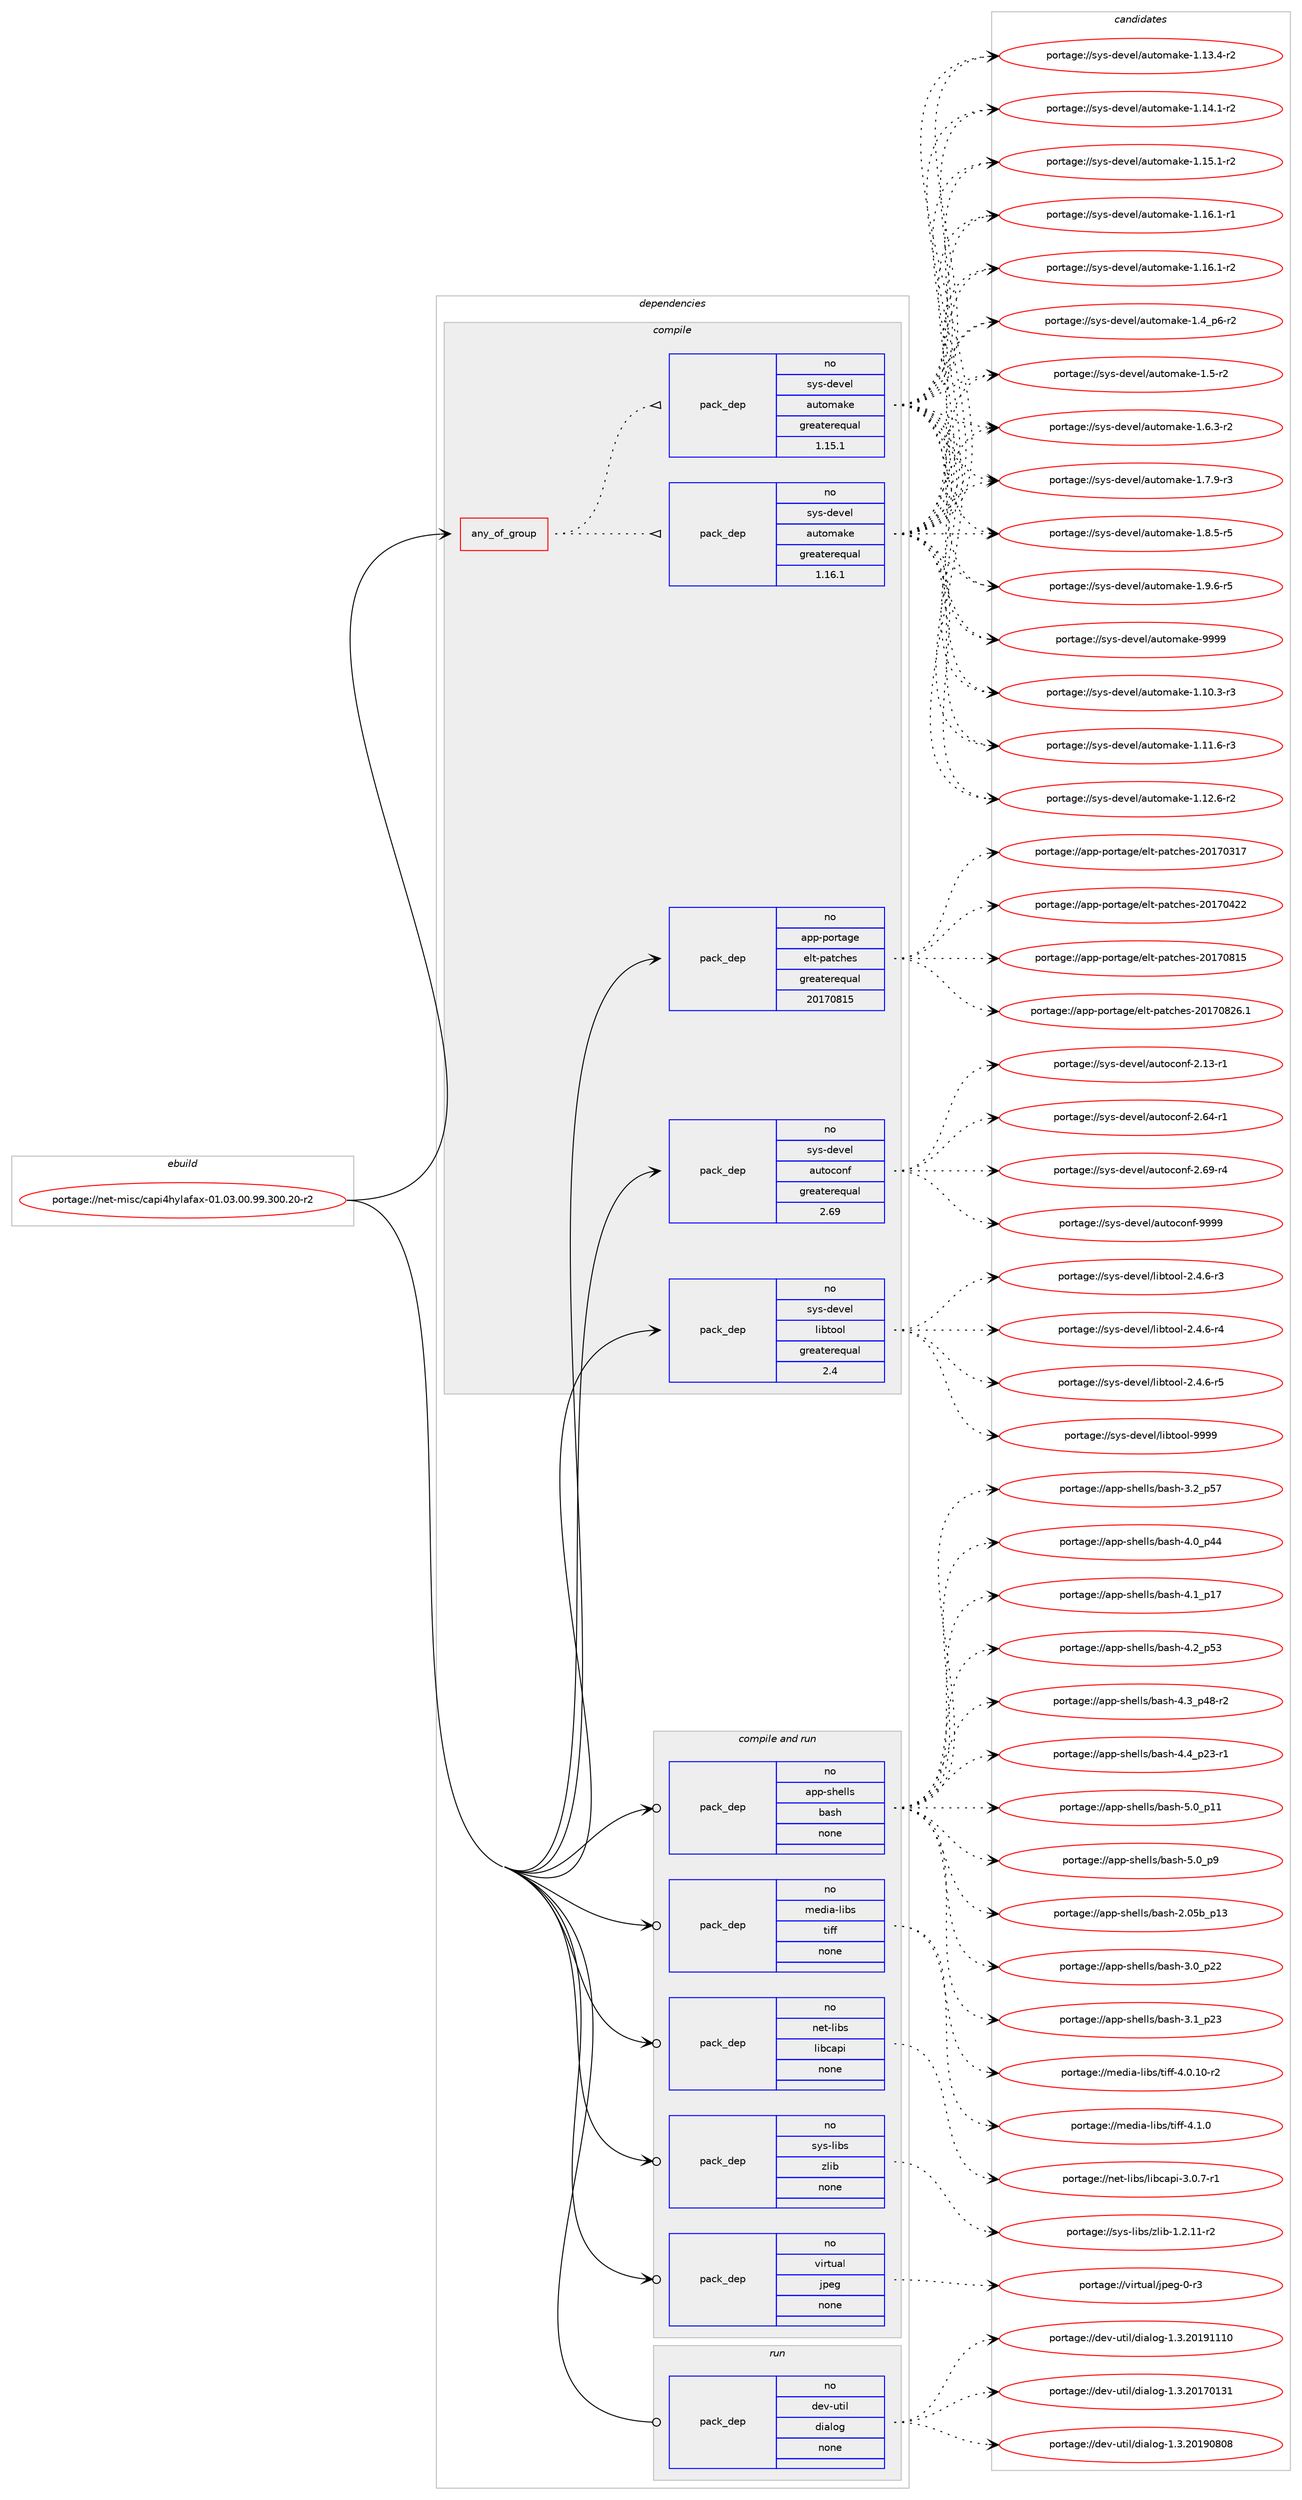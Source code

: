 digraph prolog {

# *************
# Graph options
# *************

newrank=true;
concentrate=true;
compound=true;
graph [rankdir=LR,fontname=Helvetica,fontsize=10,ranksep=1.5];#, ranksep=2.5, nodesep=0.2];
edge  [arrowhead=vee];
node  [fontname=Helvetica,fontsize=10];

# **********
# The ebuild
# **********

subgraph cluster_leftcol {
color=gray;
rank=same;
label=<<i>ebuild</i>>;
id [label="portage://net-misc/capi4hylafax-01.03.00.99.300.20-r2", color=red, width=4, href="../net-misc/capi4hylafax-01.03.00.99.300.20-r2.svg"];
}

# ****************
# The dependencies
# ****************

subgraph cluster_midcol {
color=gray;
label=<<i>dependencies</i>>;
subgraph cluster_compile {
fillcolor="#eeeeee";
style=filled;
label=<<i>compile</i>>;
subgraph any5929 {
dependency364425 [label=<<TABLE BORDER="0" CELLBORDER="1" CELLSPACING="0" CELLPADDING="4"><TR><TD CELLPADDING="10">any_of_group</TD></TR></TABLE>>, shape=none, color=red];subgraph pack267106 {
dependency364426 [label=<<TABLE BORDER="0" CELLBORDER="1" CELLSPACING="0" CELLPADDING="4" WIDTH="220"><TR><TD ROWSPAN="6" CELLPADDING="30">pack_dep</TD></TR><TR><TD WIDTH="110">no</TD></TR><TR><TD>sys-devel</TD></TR><TR><TD>automake</TD></TR><TR><TD>greaterequal</TD></TR><TR><TD>1.16.1</TD></TR></TABLE>>, shape=none, color=blue];
}
dependency364425:e -> dependency364426:w [weight=20,style="dotted",arrowhead="oinv"];
subgraph pack267107 {
dependency364427 [label=<<TABLE BORDER="0" CELLBORDER="1" CELLSPACING="0" CELLPADDING="4" WIDTH="220"><TR><TD ROWSPAN="6" CELLPADDING="30">pack_dep</TD></TR><TR><TD WIDTH="110">no</TD></TR><TR><TD>sys-devel</TD></TR><TR><TD>automake</TD></TR><TR><TD>greaterequal</TD></TR><TR><TD>1.15.1</TD></TR></TABLE>>, shape=none, color=blue];
}
dependency364425:e -> dependency364427:w [weight=20,style="dotted",arrowhead="oinv"];
}
id:e -> dependency364425:w [weight=20,style="solid",arrowhead="vee"];
subgraph pack267108 {
dependency364428 [label=<<TABLE BORDER="0" CELLBORDER="1" CELLSPACING="0" CELLPADDING="4" WIDTH="220"><TR><TD ROWSPAN="6" CELLPADDING="30">pack_dep</TD></TR><TR><TD WIDTH="110">no</TD></TR><TR><TD>app-portage</TD></TR><TR><TD>elt-patches</TD></TR><TR><TD>greaterequal</TD></TR><TR><TD>20170815</TD></TR></TABLE>>, shape=none, color=blue];
}
id:e -> dependency364428:w [weight=20,style="solid",arrowhead="vee"];
subgraph pack267109 {
dependency364429 [label=<<TABLE BORDER="0" CELLBORDER="1" CELLSPACING="0" CELLPADDING="4" WIDTH="220"><TR><TD ROWSPAN="6" CELLPADDING="30">pack_dep</TD></TR><TR><TD WIDTH="110">no</TD></TR><TR><TD>sys-devel</TD></TR><TR><TD>autoconf</TD></TR><TR><TD>greaterequal</TD></TR><TR><TD>2.69</TD></TR></TABLE>>, shape=none, color=blue];
}
id:e -> dependency364429:w [weight=20,style="solid",arrowhead="vee"];
subgraph pack267110 {
dependency364430 [label=<<TABLE BORDER="0" CELLBORDER="1" CELLSPACING="0" CELLPADDING="4" WIDTH="220"><TR><TD ROWSPAN="6" CELLPADDING="30">pack_dep</TD></TR><TR><TD WIDTH="110">no</TD></TR><TR><TD>sys-devel</TD></TR><TR><TD>libtool</TD></TR><TR><TD>greaterequal</TD></TR><TR><TD>2.4</TD></TR></TABLE>>, shape=none, color=blue];
}
id:e -> dependency364430:w [weight=20,style="solid",arrowhead="vee"];
}
subgraph cluster_compileandrun {
fillcolor="#eeeeee";
style=filled;
label=<<i>compile and run</i>>;
subgraph pack267111 {
dependency364431 [label=<<TABLE BORDER="0" CELLBORDER="1" CELLSPACING="0" CELLPADDING="4" WIDTH="220"><TR><TD ROWSPAN="6" CELLPADDING="30">pack_dep</TD></TR><TR><TD WIDTH="110">no</TD></TR><TR><TD>app-shells</TD></TR><TR><TD>bash</TD></TR><TR><TD>none</TD></TR><TR><TD></TD></TR></TABLE>>, shape=none, color=blue];
}
id:e -> dependency364431:w [weight=20,style="solid",arrowhead="odotvee"];
subgraph pack267112 {
dependency364432 [label=<<TABLE BORDER="0" CELLBORDER="1" CELLSPACING="0" CELLPADDING="4" WIDTH="220"><TR><TD ROWSPAN="6" CELLPADDING="30">pack_dep</TD></TR><TR><TD WIDTH="110">no</TD></TR><TR><TD>media-libs</TD></TR><TR><TD>tiff</TD></TR><TR><TD>none</TD></TR><TR><TD></TD></TR></TABLE>>, shape=none, color=blue];
}
id:e -> dependency364432:w [weight=20,style="solid",arrowhead="odotvee"];
subgraph pack267113 {
dependency364433 [label=<<TABLE BORDER="0" CELLBORDER="1" CELLSPACING="0" CELLPADDING="4" WIDTH="220"><TR><TD ROWSPAN="6" CELLPADDING="30">pack_dep</TD></TR><TR><TD WIDTH="110">no</TD></TR><TR><TD>net-libs</TD></TR><TR><TD>libcapi</TD></TR><TR><TD>none</TD></TR><TR><TD></TD></TR></TABLE>>, shape=none, color=blue];
}
id:e -> dependency364433:w [weight=20,style="solid",arrowhead="odotvee"];
subgraph pack267114 {
dependency364434 [label=<<TABLE BORDER="0" CELLBORDER="1" CELLSPACING="0" CELLPADDING="4" WIDTH="220"><TR><TD ROWSPAN="6" CELLPADDING="30">pack_dep</TD></TR><TR><TD WIDTH="110">no</TD></TR><TR><TD>sys-libs</TD></TR><TR><TD>zlib</TD></TR><TR><TD>none</TD></TR><TR><TD></TD></TR></TABLE>>, shape=none, color=blue];
}
id:e -> dependency364434:w [weight=20,style="solid",arrowhead="odotvee"];
subgraph pack267115 {
dependency364435 [label=<<TABLE BORDER="0" CELLBORDER="1" CELLSPACING="0" CELLPADDING="4" WIDTH="220"><TR><TD ROWSPAN="6" CELLPADDING="30">pack_dep</TD></TR><TR><TD WIDTH="110">no</TD></TR><TR><TD>virtual</TD></TR><TR><TD>jpeg</TD></TR><TR><TD>none</TD></TR><TR><TD></TD></TR></TABLE>>, shape=none, color=blue];
}
id:e -> dependency364435:w [weight=20,style="solid",arrowhead="odotvee"];
}
subgraph cluster_run {
fillcolor="#eeeeee";
style=filled;
label=<<i>run</i>>;
subgraph pack267116 {
dependency364436 [label=<<TABLE BORDER="0" CELLBORDER="1" CELLSPACING="0" CELLPADDING="4" WIDTH="220"><TR><TD ROWSPAN="6" CELLPADDING="30">pack_dep</TD></TR><TR><TD WIDTH="110">no</TD></TR><TR><TD>dev-util</TD></TR><TR><TD>dialog</TD></TR><TR><TD>none</TD></TR><TR><TD></TD></TR></TABLE>>, shape=none, color=blue];
}
id:e -> dependency364436:w [weight=20,style="solid",arrowhead="odot"];
}
}

# **************
# The candidates
# **************

subgraph cluster_choices {
rank=same;
color=gray;
label=<<i>candidates</i>>;

subgraph choice267106 {
color=black;
nodesep=1;
choiceportage11512111545100101118101108479711711611110997107101454946494846514511451 [label="portage://sys-devel/automake-1.10.3-r3", color=red, width=4,href="../sys-devel/automake-1.10.3-r3.svg"];
choiceportage11512111545100101118101108479711711611110997107101454946494946544511451 [label="portage://sys-devel/automake-1.11.6-r3", color=red, width=4,href="../sys-devel/automake-1.11.6-r3.svg"];
choiceportage11512111545100101118101108479711711611110997107101454946495046544511450 [label="portage://sys-devel/automake-1.12.6-r2", color=red, width=4,href="../sys-devel/automake-1.12.6-r2.svg"];
choiceportage11512111545100101118101108479711711611110997107101454946495146524511450 [label="portage://sys-devel/automake-1.13.4-r2", color=red, width=4,href="../sys-devel/automake-1.13.4-r2.svg"];
choiceportage11512111545100101118101108479711711611110997107101454946495246494511450 [label="portage://sys-devel/automake-1.14.1-r2", color=red, width=4,href="../sys-devel/automake-1.14.1-r2.svg"];
choiceportage11512111545100101118101108479711711611110997107101454946495346494511450 [label="portage://sys-devel/automake-1.15.1-r2", color=red, width=4,href="../sys-devel/automake-1.15.1-r2.svg"];
choiceportage11512111545100101118101108479711711611110997107101454946495446494511449 [label="portage://sys-devel/automake-1.16.1-r1", color=red, width=4,href="../sys-devel/automake-1.16.1-r1.svg"];
choiceportage11512111545100101118101108479711711611110997107101454946495446494511450 [label="portage://sys-devel/automake-1.16.1-r2", color=red, width=4,href="../sys-devel/automake-1.16.1-r2.svg"];
choiceportage115121115451001011181011084797117116111109971071014549465295112544511450 [label="portage://sys-devel/automake-1.4_p6-r2", color=red, width=4,href="../sys-devel/automake-1.4_p6-r2.svg"];
choiceportage11512111545100101118101108479711711611110997107101454946534511450 [label="portage://sys-devel/automake-1.5-r2", color=red, width=4,href="../sys-devel/automake-1.5-r2.svg"];
choiceportage115121115451001011181011084797117116111109971071014549465446514511450 [label="portage://sys-devel/automake-1.6.3-r2", color=red, width=4,href="../sys-devel/automake-1.6.3-r2.svg"];
choiceportage115121115451001011181011084797117116111109971071014549465546574511451 [label="portage://sys-devel/automake-1.7.9-r3", color=red, width=4,href="../sys-devel/automake-1.7.9-r3.svg"];
choiceportage115121115451001011181011084797117116111109971071014549465646534511453 [label="portage://sys-devel/automake-1.8.5-r5", color=red, width=4,href="../sys-devel/automake-1.8.5-r5.svg"];
choiceportage115121115451001011181011084797117116111109971071014549465746544511453 [label="portage://sys-devel/automake-1.9.6-r5", color=red, width=4,href="../sys-devel/automake-1.9.6-r5.svg"];
choiceportage115121115451001011181011084797117116111109971071014557575757 [label="portage://sys-devel/automake-9999", color=red, width=4,href="../sys-devel/automake-9999.svg"];
dependency364426:e -> choiceportage11512111545100101118101108479711711611110997107101454946494846514511451:w [style=dotted,weight="100"];
dependency364426:e -> choiceportage11512111545100101118101108479711711611110997107101454946494946544511451:w [style=dotted,weight="100"];
dependency364426:e -> choiceportage11512111545100101118101108479711711611110997107101454946495046544511450:w [style=dotted,weight="100"];
dependency364426:e -> choiceportage11512111545100101118101108479711711611110997107101454946495146524511450:w [style=dotted,weight="100"];
dependency364426:e -> choiceportage11512111545100101118101108479711711611110997107101454946495246494511450:w [style=dotted,weight="100"];
dependency364426:e -> choiceportage11512111545100101118101108479711711611110997107101454946495346494511450:w [style=dotted,weight="100"];
dependency364426:e -> choiceportage11512111545100101118101108479711711611110997107101454946495446494511449:w [style=dotted,weight="100"];
dependency364426:e -> choiceportage11512111545100101118101108479711711611110997107101454946495446494511450:w [style=dotted,weight="100"];
dependency364426:e -> choiceportage115121115451001011181011084797117116111109971071014549465295112544511450:w [style=dotted,weight="100"];
dependency364426:e -> choiceportage11512111545100101118101108479711711611110997107101454946534511450:w [style=dotted,weight="100"];
dependency364426:e -> choiceportage115121115451001011181011084797117116111109971071014549465446514511450:w [style=dotted,weight="100"];
dependency364426:e -> choiceportage115121115451001011181011084797117116111109971071014549465546574511451:w [style=dotted,weight="100"];
dependency364426:e -> choiceportage115121115451001011181011084797117116111109971071014549465646534511453:w [style=dotted,weight="100"];
dependency364426:e -> choiceportage115121115451001011181011084797117116111109971071014549465746544511453:w [style=dotted,weight="100"];
dependency364426:e -> choiceportage115121115451001011181011084797117116111109971071014557575757:w [style=dotted,weight="100"];
}
subgraph choice267107 {
color=black;
nodesep=1;
choiceportage11512111545100101118101108479711711611110997107101454946494846514511451 [label="portage://sys-devel/automake-1.10.3-r3", color=red, width=4,href="../sys-devel/automake-1.10.3-r3.svg"];
choiceportage11512111545100101118101108479711711611110997107101454946494946544511451 [label="portage://sys-devel/automake-1.11.6-r3", color=red, width=4,href="../sys-devel/automake-1.11.6-r3.svg"];
choiceportage11512111545100101118101108479711711611110997107101454946495046544511450 [label="portage://sys-devel/automake-1.12.6-r2", color=red, width=4,href="../sys-devel/automake-1.12.6-r2.svg"];
choiceportage11512111545100101118101108479711711611110997107101454946495146524511450 [label="portage://sys-devel/automake-1.13.4-r2", color=red, width=4,href="../sys-devel/automake-1.13.4-r2.svg"];
choiceportage11512111545100101118101108479711711611110997107101454946495246494511450 [label="portage://sys-devel/automake-1.14.1-r2", color=red, width=4,href="../sys-devel/automake-1.14.1-r2.svg"];
choiceportage11512111545100101118101108479711711611110997107101454946495346494511450 [label="portage://sys-devel/automake-1.15.1-r2", color=red, width=4,href="../sys-devel/automake-1.15.1-r2.svg"];
choiceportage11512111545100101118101108479711711611110997107101454946495446494511449 [label="portage://sys-devel/automake-1.16.1-r1", color=red, width=4,href="../sys-devel/automake-1.16.1-r1.svg"];
choiceportage11512111545100101118101108479711711611110997107101454946495446494511450 [label="portage://sys-devel/automake-1.16.1-r2", color=red, width=4,href="../sys-devel/automake-1.16.1-r2.svg"];
choiceportage115121115451001011181011084797117116111109971071014549465295112544511450 [label="portage://sys-devel/automake-1.4_p6-r2", color=red, width=4,href="../sys-devel/automake-1.4_p6-r2.svg"];
choiceportage11512111545100101118101108479711711611110997107101454946534511450 [label="portage://sys-devel/automake-1.5-r2", color=red, width=4,href="../sys-devel/automake-1.5-r2.svg"];
choiceportage115121115451001011181011084797117116111109971071014549465446514511450 [label="portage://sys-devel/automake-1.6.3-r2", color=red, width=4,href="../sys-devel/automake-1.6.3-r2.svg"];
choiceportage115121115451001011181011084797117116111109971071014549465546574511451 [label="portage://sys-devel/automake-1.7.9-r3", color=red, width=4,href="../sys-devel/automake-1.7.9-r3.svg"];
choiceportage115121115451001011181011084797117116111109971071014549465646534511453 [label="portage://sys-devel/automake-1.8.5-r5", color=red, width=4,href="../sys-devel/automake-1.8.5-r5.svg"];
choiceportage115121115451001011181011084797117116111109971071014549465746544511453 [label="portage://sys-devel/automake-1.9.6-r5", color=red, width=4,href="../sys-devel/automake-1.9.6-r5.svg"];
choiceportage115121115451001011181011084797117116111109971071014557575757 [label="portage://sys-devel/automake-9999", color=red, width=4,href="../sys-devel/automake-9999.svg"];
dependency364427:e -> choiceportage11512111545100101118101108479711711611110997107101454946494846514511451:w [style=dotted,weight="100"];
dependency364427:e -> choiceportage11512111545100101118101108479711711611110997107101454946494946544511451:w [style=dotted,weight="100"];
dependency364427:e -> choiceportage11512111545100101118101108479711711611110997107101454946495046544511450:w [style=dotted,weight="100"];
dependency364427:e -> choiceportage11512111545100101118101108479711711611110997107101454946495146524511450:w [style=dotted,weight="100"];
dependency364427:e -> choiceportage11512111545100101118101108479711711611110997107101454946495246494511450:w [style=dotted,weight="100"];
dependency364427:e -> choiceportage11512111545100101118101108479711711611110997107101454946495346494511450:w [style=dotted,weight="100"];
dependency364427:e -> choiceportage11512111545100101118101108479711711611110997107101454946495446494511449:w [style=dotted,weight="100"];
dependency364427:e -> choiceportage11512111545100101118101108479711711611110997107101454946495446494511450:w [style=dotted,weight="100"];
dependency364427:e -> choiceportage115121115451001011181011084797117116111109971071014549465295112544511450:w [style=dotted,weight="100"];
dependency364427:e -> choiceportage11512111545100101118101108479711711611110997107101454946534511450:w [style=dotted,weight="100"];
dependency364427:e -> choiceportage115121115451001011181011084797117116111109971071014549465446514511450:w [style=dotted,weight="100"];
dependency364427:e -> choiceportage115121115451001011181011084797117116111109971071014549465546574511451:w [style=dotted,weight="100"];
dependency364427:e -> choiceportage115121115451001011181011084797117116111109971071014549465646534511453:w [style=dotted,weight="100"];
dependency364427:e -> choiceportage115121115451001011181011084797117116111109971071014549465746544511453:w [style=dotted,weight="100"];
dependency364427:e -> choiceportage115121115451001011181011084797117116111109971071014557575757:w [style=dotted,weight="100"];
}
subgraph choice267108 {
color=black;
nodesep=1;
choiceportage97112112451121111141169710310147101108116451129711699104101115455048495548514955 [label="portage://app-portage/elt-patches-20170317", color=red, width=4,href="../app-portage/elt-patches-20170317.svg"];
choiceportage97112112451121111141169710310147101108116451129711699104101115455048495548525050 [label="portage://app-portage/elt-patches-20170422", color=red, width=4,href="../app-portage/elt-patches-20170422.svg"];
choiceportage97112112451121111141169710310147101108116451129711699104101115455048495548564953 [label="portage://app-portage/elt-patches-20170815", color=red, width=4,href="../app-portage/elt-patches-20170815.svg"];
choiceportage971121124511211111411697103101471011081164511297116991041011154550484955485650544649 [label="portage://app-portage/elt-patches-20170826.1", color=red, width=4,href="../app-portage/elt-patches-20170826.1.svg"];
dependency364428:e -> choiceportage97112112451121111141169710310147101108116451129711699104101115455048495548514955:w [style=dotted,weight="100"];
dependency364428:e -> choiceportage97112112451121111141169710310147101108116451129711699104101115455048495548525050:w [style=dotted,weight="100"];
dependency364428:e -> choiceportage97112112451121111141169710310147101108116451129711699104101115455048495548564953:w [style=dotted,weight="100"];
dependency364428:e -> choiceportage971121124511211111411697103101471011081164511297116991041011154550484955485650544649:w [style=dotted,weight="100"];
}
subgraph choice267109 {
color=black;
nodesep=1;
choiceportage1151211154510010111810110847971171161119911111010245504649514511449 [label="portage://sys-devel/autoconf-2.13-r1", color=red, width=4,href="../sys-devel/autoconf-2.13-r1.svg"];
choiceportage1151211154510010111810110847971171161119911111010245504654524511449 [label="portage://sys-devel/autoconf-2.64-r1", color=red, width=4,href="../sys-devel/autoconf-2.64-r1.svg"];
choiceportage1151211154510010111810110847971171161119911111010245504654574511452 [label="portage://sys-devel/autoconf-2.69-r4", color=red, width=4,href="../sys-devel/autoconf-2.69-r4.svg"];
choiceportage115121115451001011181011084797117116111991111101024557575757 [label="portage://sys-devel/autoconf-9999", color=red, width=4,href="../sys-devel/autoconf-9999.svg"];
dependency364429:e -> choiceportage1151211154510010111810110847971171161119911111010245504649514511449:w [style=dotted,weight="100"];
dependency364429:e -> choiceportage1151211154510010111810110847971171161119911111010245504654524511449:w [style=dotted,weight="100"];
dependency364429:e -> choiceportage1151211154510010111810110847971171161119911111010245504654574511452:w [style=dotted,weight="100"];
dependency364429:e -> choiceportage115121115451001011181011084797117116111991111101024557575757:w [style=dotted,weight="100"];
}
subgraph choice267110 {
color=black;
nodesep=1;
choiceportage1151211154510010111810110847108105981161111111084550465246544511451 [label="portage://sys-devel/libtool-2.4.6-r3", color=red, width=4,href="../sys-devel/libtool-2.4.6-r3.svg"];
choiceportage1151211154510010111810110847108105981161111111084550465246544511452 [label="portage://sys-devel/libtool-2.4.6-r4", color=red, width=4,href="../sys-devel/libtool-2.4.6-r4.svg"];
choiceportage1151211154510010111810110847108105981161111111084550465246544511453 [label="portage://sys-devel/libtool-2.4.6-r5", color=red, width=4,href="../sys-devel/libtool-2.4.6-r5.svg"];
choiceportage1151211154510010111810110847108105981161111111084557575757 [label="portage://sys-devel/libtool-9999", color=red, width=4,href="../sys-devel/libtool-9999.svg"];
dependency364430:e -> choiceportage1151211154510010111810110847108105981161111111084550465246544511451:w [style=dotted,weight="100"];
dependency364430:e -> choiceportage1151211154510010111810110847108105981161111111084550465246544511452:w [style=dotted,weight="100"];
dependency364430:e -> choiceportage1151211154510010111810110847108105981161111111084550465246544511453:w [style=dotted,weight="100"];
dependency364430:e -> choiceportage1151211154510010111810110847108105981161111111084557575757:w [style=dotted,weight="100"];
}
subgraph choice267111 {
color=black;
nodesep=1;
choiceportage9711211245115104101108108115479897115104455046485398951124951 [label="portage://app-shells/bash-2.05b_p13", color=red, width=4,href="../app-shells/bash-2.05b_p13.svg"];
choiceportage971121124511510410110810811547989711510445514648951125050 [label="portage://app-shells/bash-3.0_p22", color=red, width=4,href="../app-shells/bash-3.0_p22.svg"];
choiceportage971121124511510410110810811547989711510445514649951125051 [label="portage://app-shells/bash-3.1_p23", color=red, width=4,href="../app-shells/bash-3.1_p23.svg"];
choiceportage971121124511510410110810811547989711510445514650951125355 [label="portage://app-shells/bash-3.2_p57", color=red, width=4,href="../app-shells/bash-3.2_p57.svg"];
choiceportage971121124511510410110810811547989711510445524648951125252 [label="portage://app-shells/bash-4.0_p44", color=red, width=4,href="../app-shells/bash-4.0_p44.svg"];
choiceportage971121124511510410110810811547989711510445524649951124955 [label="portage://app-shells/bash-4.1_p17", color=red, width=4,href="../app-shells/bash-4.1_p17.svg"];
choiceportage971121124511510410110810811547989711510445524650951125351 [label="portage://app-shells/bash-4.2_p53", color=red, width=4,href="../app-shells/bash-4.2_p53.svg"];
choiceportage9711211245115104101108108115479897115104455246519511252564511450 [label="portage://app-shells/bash-4.3_p48-r2", color=red, width=4,href="../app-shells/bash-4.3_p48-r2.svg"];
choiceportage9711211245115104101108108115479897115104455246529511250514511449 [label="portage://app-shells/bash-4.4_p23-r1", color=red, width=4,href="../app-shells/bash-4.4_p23-r1.svg"];
choiceportage971121124511510410110810811547989711510445534648951124949 [label="portage://app-shells/bash-5.0_p11", color=red, width=4,href="../app-shells/bash-5.0_p11.svg"];
choiceportage9711211245115104101108108115479897115104455346489511257 [label="portage://app-shells/bash-5.0_p9", color=red, width=4,href="../app-shells/bash-5.0_p9.svg"];
dependency364431:e -> choiceportage9711211245115104101108108115479897115104455046485398951124951:w [style=dotted,weight="100"];
dependency364431:e -> choiceportage971121124511510410110810811547989711510445514648951125050:w [style=dotted,weight="100"];
dependency364431:e -> choiceportage971121124511510410110810811547989711510445514649951125051:w [style=dotted,weight="100"];
dependency364431:e -> choiceportage971121124511510410110810811547989711510445514650951125355:w [style=dotted,weight="100"];
dependency364431:e -> choiceportage971121124511510410110810811547989711510445524648951125252:w [style=dotted,weight="100"];
dependency364431:e -> choiceportage971121124511510410110810811547989711510445524649951124955:w [style=dotted,weight="100"];
dependency364431:e -> choiceportage971121124511510410110810811547989711510445524650951125351:w [style=dotted,weight="100"];
dependency364431:e -> choiceportage9711211245115104101108108115479897115104455246519511252564511450:w [style=dotted,weight="100"];
dependency364431:e -> choiceportage9711211245115104101108108115479897115104455246529511250514511449:w [style=dotted,weight="100"];
dependency364431:e -> choiceportage971121124511510410110810811547989711510445534648951124949:w [style=dotted,weight="100"];
dependency364431:e -> choiceportage9711211245115104101108108115479897115104455346489511257:w [style=dotted,weight="100"];
}
subgraph choice267112 {
color=black;
nodesep=1;
choiceportage10910110010597451081059811547116105102102455246484649484511450 [label="portage://media-libs/tiff-4.0.10-r2", color=red, width=4,href="../media-libs/tiff-4.0.10-r2.svg"];
choiceportage10910110010597451081059811547116105102102455246494648 [label="portage://media-libs/tiff-4.1.0", color=red, width=4,href="../media-libs/tiff-4.1.0.svg"];
dependency364432:e -> choiceportage10910110010597451081059811547116105102102455246484649484511450:w [style=dotted,weight="100"];
dependency364432:e -> choiceportage10910110010597451081059811547116105102102455246494648:w [style=dotted,weight="100"];
}
subgraph choice267113 {
color=black;
nodesep=1;
choiceportage1101011164510810598115471081059899971121054551464846554511449 [label="portage://net-libs/libcapi-3.0.7-r1", color=red, width=4,href="../net-libs/libcapi-3.0.7-r1.svg"];
dependency364433:e -> choiceportage1101011164510810598115471081059899971121054551464846554511449:w [style=dotted,weight="100"];
}
subgraph choice267114 {
color=black;
nodesep=1;
choiceportage11512111545108105981154712210810598454946504649494511450 [label="portage://sys-libs/zlib-1.2.11-r2", color=red, width=4,href="../sys-libs/zlib-1.2.11-r2.svg"];
dependency364434:e -> choiceportage11512111545108105981154712210810598454946504649494511450:w [style=dotted,weight="100"];
}
subgraph choice267115 {
color=black;
nodesep=1;
choiceportage118105114116117971084710611210110345484511451 [label="portage://virtual/jpeg-0-r3", color=red, width=4,href="../virtual/jpeg-0-r3.svg"];
dependency364435:e -> choiceportage118105114116117971084710611210110345484511451:w [style=dotted,weight="100"];
}
subgraph choice267116 {
color=black;
nodesep=1;
choiceportage10010111845117116105108471001059710811110345494651465048495548495149 [label="portage://dev-util/dialog-1.3.20170131", color=red, width=4,href="../dev-util/dialog-1.3.20170131.svg"];
choiceportage10010111845117116105108471001059710811110345494651465048495748564856 [label="portage://dev-util/dialog-1.3.20190808", color=red, width=4,href="../dev-util/dialog-1.3.20190808.svg"];
choiceportage10010111845117116105108471001059710811110345494651465048495749494948 [label="portage://dev-util/dialog-1.3.20191110", color=red, width=4,href="../dev-util/dialog-1.3.20191110.svg"];
dependency364436:e -> choiceportage10010111845117116105108471001059710811110345494651465048495548495149:w [style=dotted,weight="100"];
dependency364436:e -> choiceportage10010111845117116105108471001059710811110345494651465048495748564856:w [style=dotted,weight="100"];
dependency364436:e -> choiceportage10010111845117116105108471001059710811110345494651465048495749494948:w [style=dotted,weight="100"];
}
}

}
